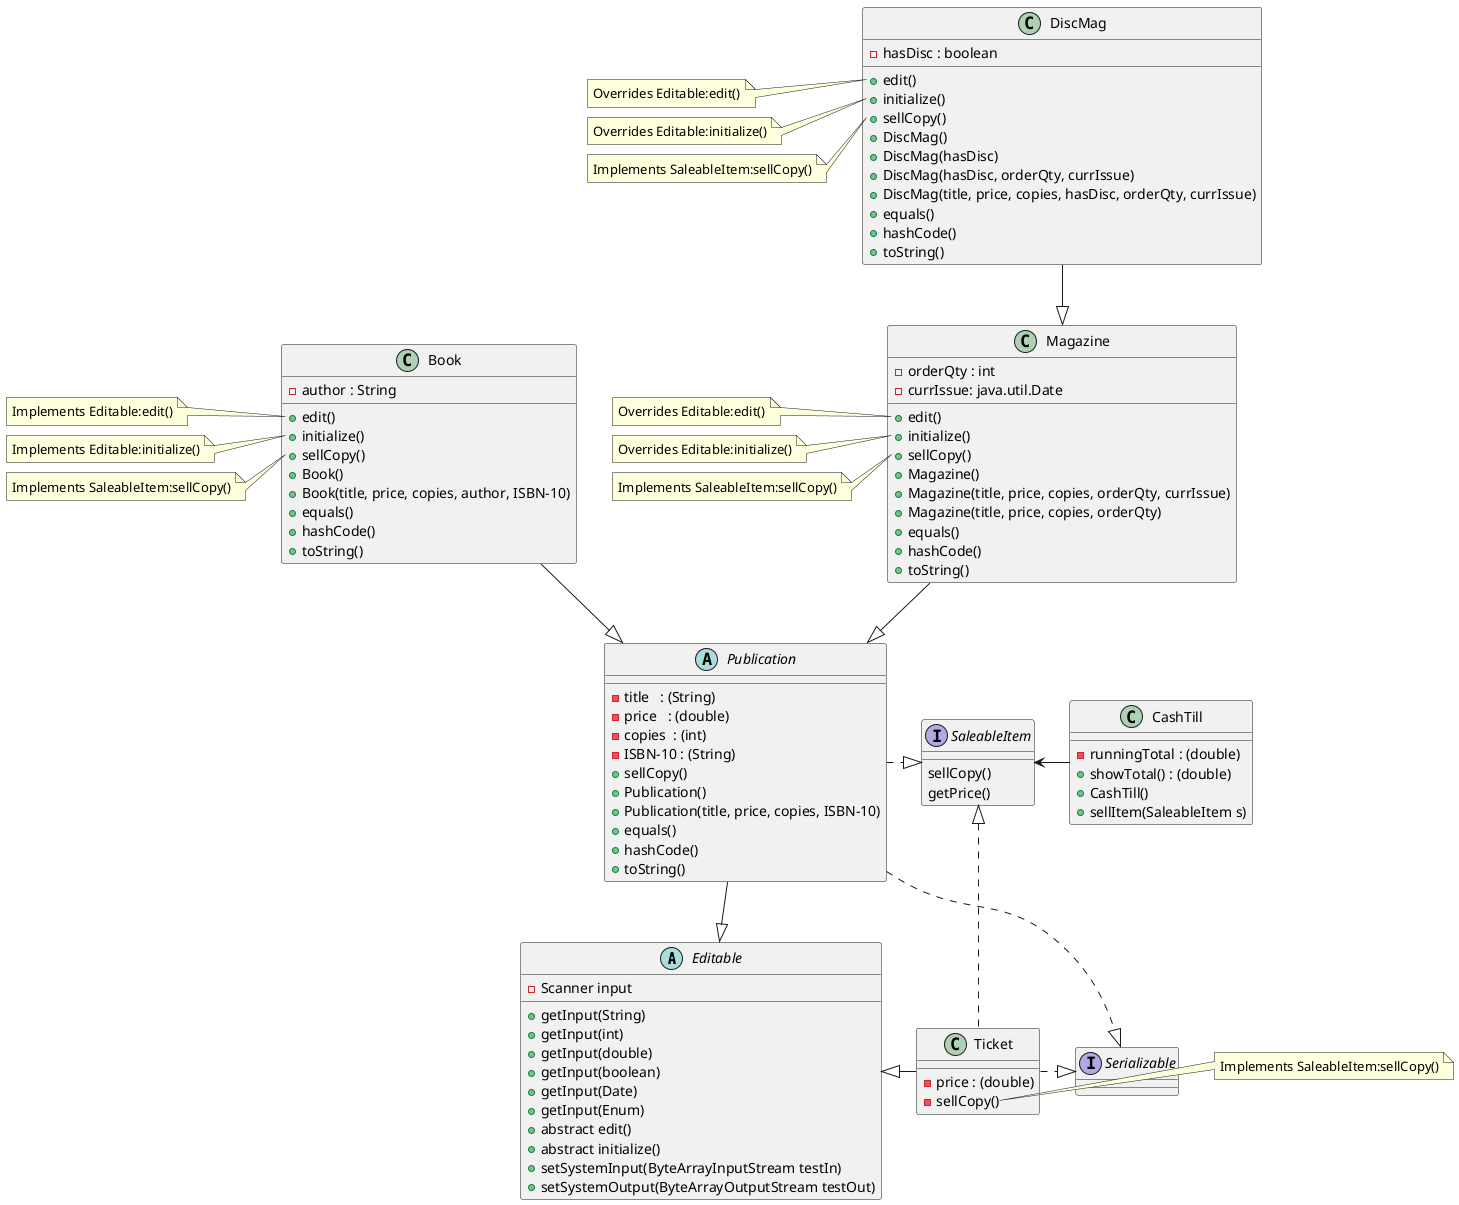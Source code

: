 @startuml
'https://plantuml.com/class-diagram

' no need to add setters and getters since they're obvious and would clutter the diagram

abstract class Editable
abstract class Publication
interface SaleableItem
interface Serializable


Ticket -l--|> Editable
Ticket -l..|> SaleableItem
Ticket -r..|> Serializable
Ticket : - price : (double)
Ticket : - sellCopy()
note right of Ticket::"sellCopy()"
  Implements SaleableItem:sellCopy()
end note

Publication --|> Editable
Publication -r..|> SaleableItem
Publication -r..|> Serializable


Book --|> Publication
Magazine --|> Publication
DiscMag --|> Magazine

SaleableItem : sellCopy()
SaleableItem : getPrice()

CashTill -l-> SaleableItem
CashTill : - runningTotal : (double)
CashTill : + showTotal() : (double)
CashTill : + CashTill()
CashTill : + sellItem(SaleableItem s)

Editable : - Scanner input
Editable : + getInput(String)
Editable : + getInput(int)
Editable : + getInput(double)
Editable : + getInput(boolean)
Editable : + getInput(Date)
Editable : + getInput(Enum)
Editable : + abstract edit()
Editable : + abstract initialize()
Editable : + setSystemInput(ByteArrayInputStream testIn)
Editable : + setSystemOutput(ByteArrayOutputStream testOut)

Publication : - title   : (String)
Publication : - price   : (double)
Publication : - copies  : (int)
Publication : - ISBN-10 : (String)

Publication : + sellCopy()
Publication : + Publication()
Publication : + Publication(title, price, copies, ISBN-10)
Publication : + equals()
Publication : + hashCode()
Publication : + toString()

Book : + edit()
Book : + initialize()
Book : + sellCopy()
note left of Book::"edit()"
  Implements Editable:edit()
end note

note left of Book::"initialize()"
  Implements Editable:initialize()
end note

note left of Book::"sellCopy()"
  Implements SaleableItem:sellCopy()
end note

Book : -author : String
Book : + Book()
Book : + Book(title, price, copies, author, ISBN-10)
Book : + equals()
Book : + hashCode()
Book : + toString()

Magazine : - orderQty : int
Magazine : - currIssue: java.util.Date
Magazine : + edit()
Magazine : + initialize()
Magazine : + sellCopy()
Magazine : + Magazine()
Magazine : + Magazine(title, price, copies, orderQty, currIssue)
Magazine : + Magazine(title, price, copies, orderQty)
Magazine : + equals()
Magazine : + hashCode()
Magazine : + toString()

note left of Magazine::"edit()"
  Overrides Editable:edit()
end note

note left of Magazine::"initialize()"
  Overrides Editable:initialize()
end note

note left of Magazine::"sellCopy()"
  Implements SaleableItem:sellCopy()
end note

DiscMag : - hasDisc : boolean
DiscMag : + edit()
DiscMag : + initialize()
DiscMag : + sellCopy()
DiscMag : + DiscMag()
DiscMag : + DiscMag(hasDisc)
DiscMag : + DiscMag(hasDisc, orderQty, currIssue)
DiscMag : + DiscMag(title, price, copies, hasDisc, orderQty, currIssue)
DiscMag : + equals()
DiscMag : + hashCode()
DiscMag : + toString()

note left of DiscMag::"edit()"
  Overrides Editable:edit()
end note

note left of DiscMag::"initialize()"
  Overrides Editable:initialize()
end note

note left of DiscMag::"sellCopy()"
  Implements SaleableItem:sellCopy()
end note



@enduml